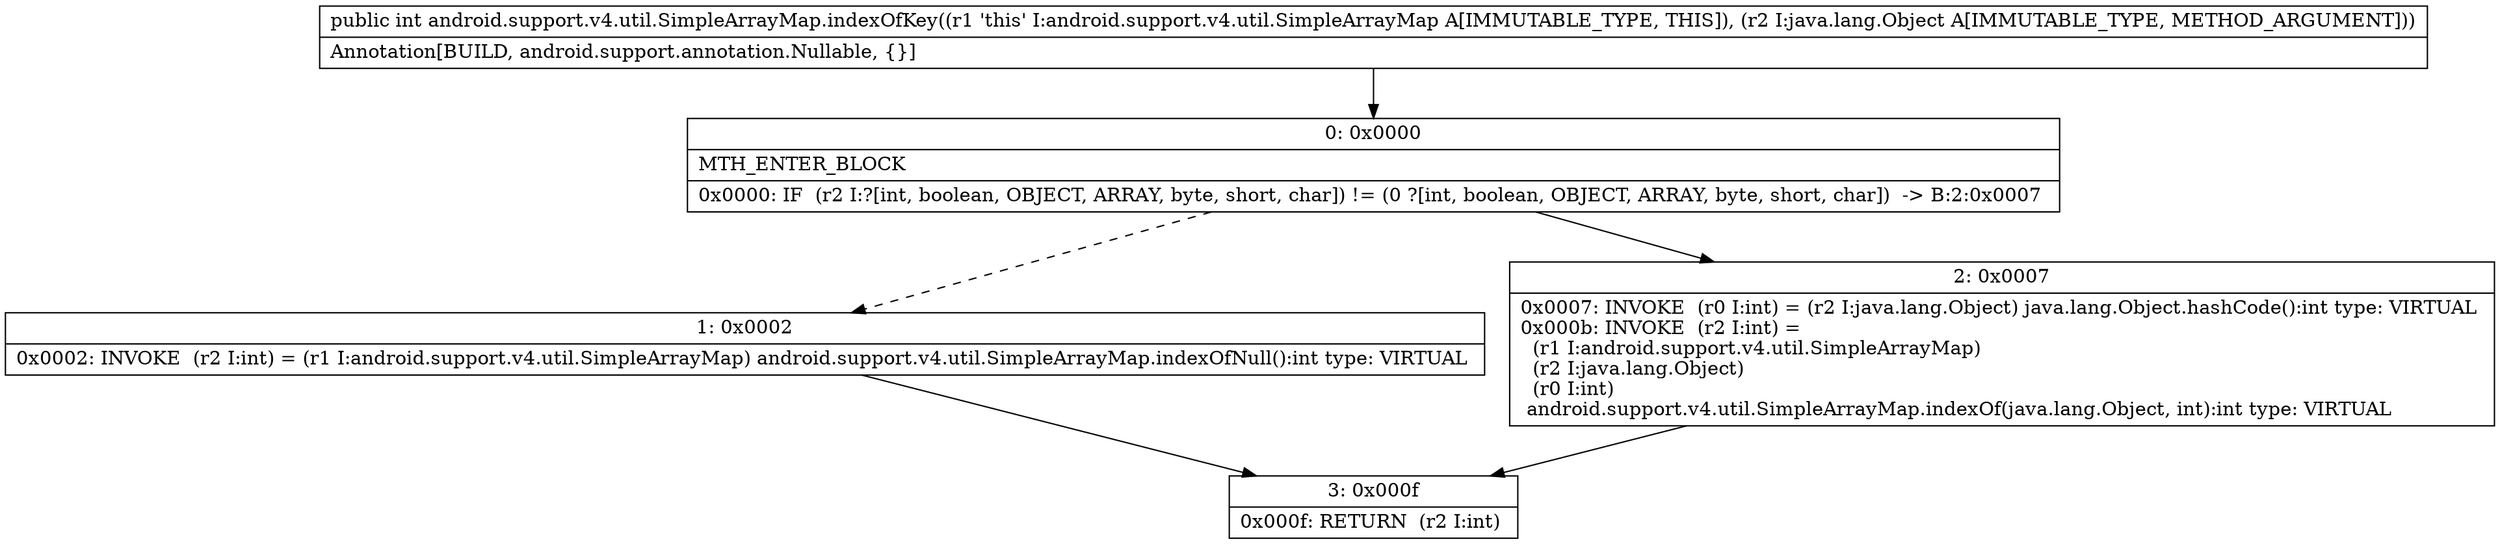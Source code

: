 digraph "CFG forandroid.support.v4.util.SimpleArrayMap.indexOfKey(Ljava\/lang\/Object;)I" {
Node_0 [shape=record,label="{0\:\ 0x0000|MTH_ENTER_BLOCK\l|0x0000: IF  (r2 I:?[int, boolean, OBJECT, ARRAY, byte, short, char]) != (0 ?[int, boolean, OBJECT, ARRAY, byte, short, char])  \-\> B:2:0x0007 \l}"];
Node_1 [shape=record,label="{1\:\ 0x0002|0x0002: INVOKE  (r2 I:int) = (r1 I:android.support.v4.util.SimpleArrayMap) android.support.v4.util.SimpleArrayMap.indexOfNull():int type: VIRTUAL \l}"];
Node_2 [shape=record,label="{2\:\ 0x0007|0x0007: INVOKE  (r0 I:int) = (r2 I:java.lang.Object) java.lang.Object.hashCode():int type: VIRTUAL \l0x000b: INVOKE  (r2 I:int) = \l  (r1 I:android.support.v4.util.SimpleArrayMap)\l  (r2 I:java.lang.Object)\l  (r0 I:int)\l android.support.v4.util.SimpleArrayMap.indexOf(java.lang.Object, int):int type: VIRTUAL \l}"];
Node_3 [shape=record,label="{3\:\ 0x000f|0x000f: RETURN  (r2 I:int) \l}"];
MethodNode[shape=record,label="{public int android.support.v4.util.SimpleArrayMap.indexOfKey((r1 'this' I:android.support.v4.util.SimpleArrayMap A[IMMUTABLE_TYPE, THIS]), (r2 I:java.lang.Object A[IMMUTABLE_TYPE, METHOD_ARGUMENT]))  | Annotation[BUILD, android.support.annotation.Nullable, \{\}]\l}"];
MethodNode -> Node_0;
Node_0 -> Node_1[style=dashed];
Node_0 -> Node_2;
Node_1 -> Node_3;
Node_2 -> Node_3;
}

